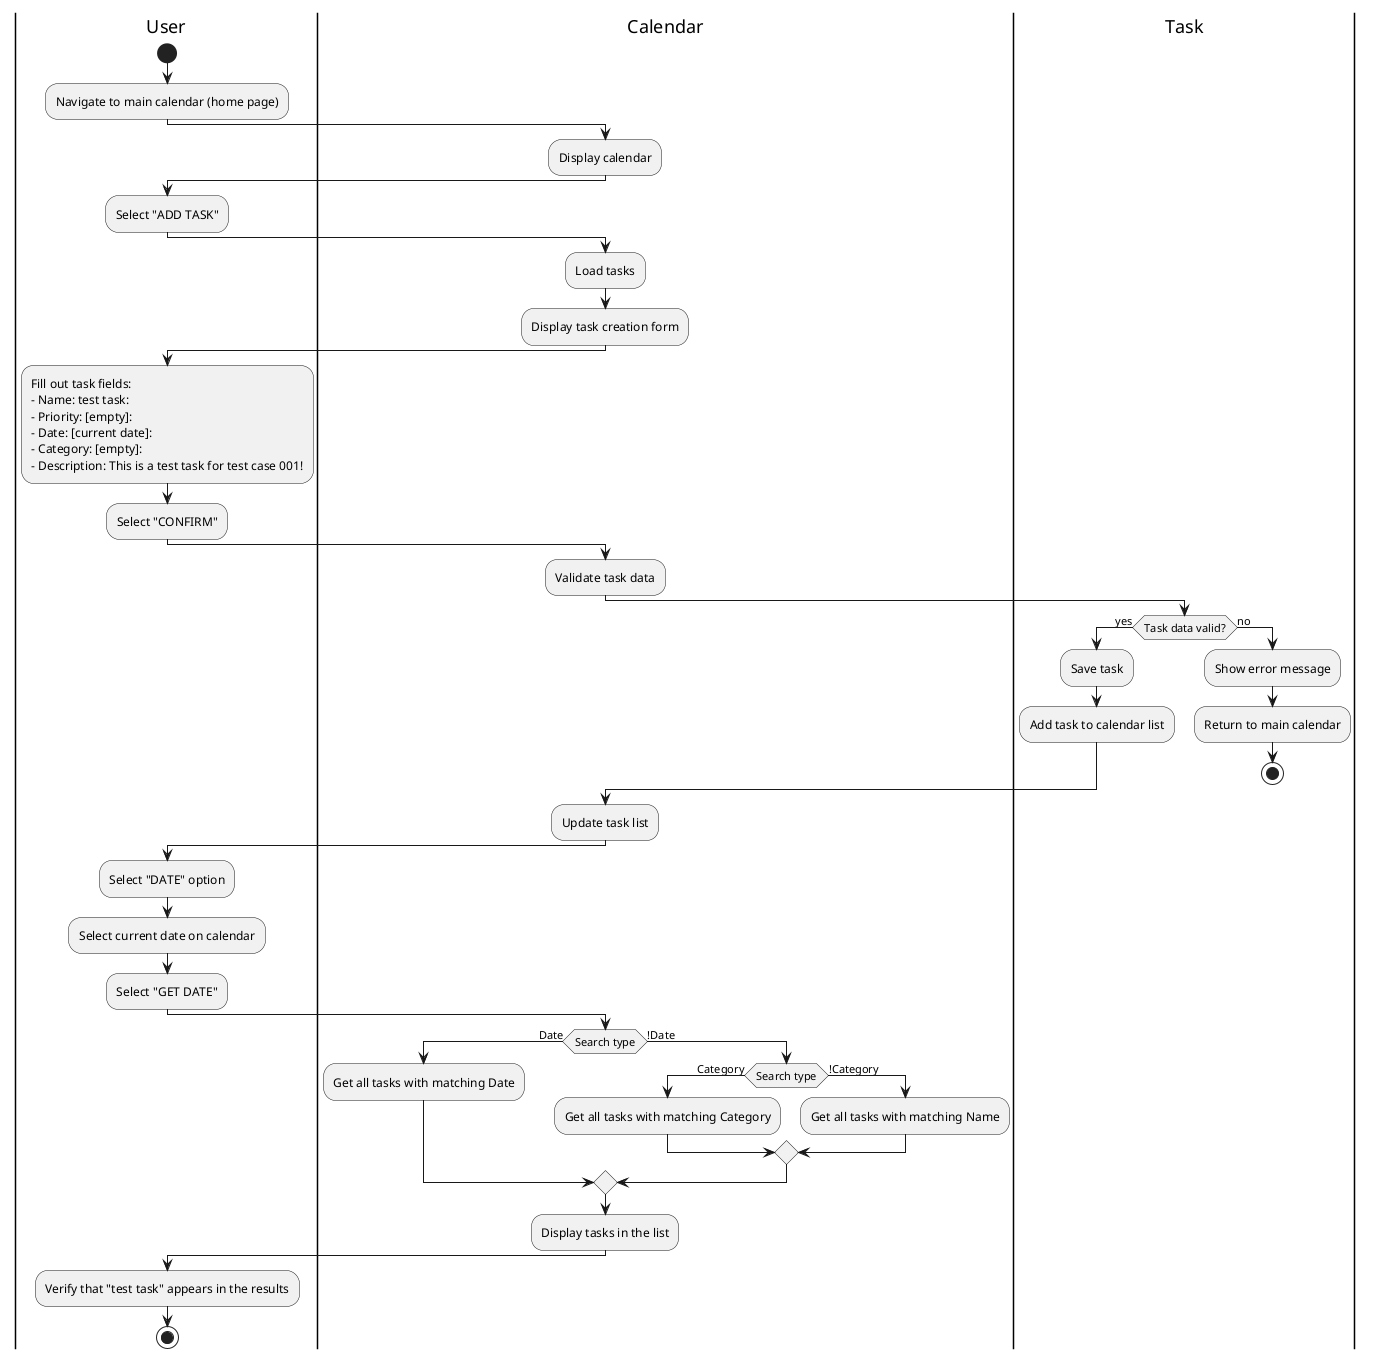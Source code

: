 @startuml
|User|
start
:Navigate to main calendar (home page);

|Calendar|
:Display calendar;

|User|
:Select "ADD TASK";

|Calendar|
:Load tasks;
:Display task creation form;

|User|
:Fill out task fields:
- Name: test task:
- Priority: [empty]:
- Date: [current date]:
- Category: [empty]:
- Description: This is a test task for test case 001!;
:Select "CONFIRM";

|Calendar|
:Validate task data;

|Task|
if (Task data valid?) then (yes)
  :Save task;
  :Add task to calendar list;
else (no)
  :Show error message;
  :Return to main calendar;
  stop
endif

|Calendar|
:Update task list;

|User|
:Select "DATE" option;
:Select current date on calendar;
:Select "GET DATE";

|Calendar|
if (Search type) then (Date)
  :Get all tasks with matching Date;
else (!Date)
  if (Search type) then (Category)
    :Get all tasks with matching Category;
  else (!Category)
    :Get all tasks with matching Name;
  endif
endif
:Display tasks in the list;

|User|
:Verify that "test task" appears in the results;
stop

@enduml
